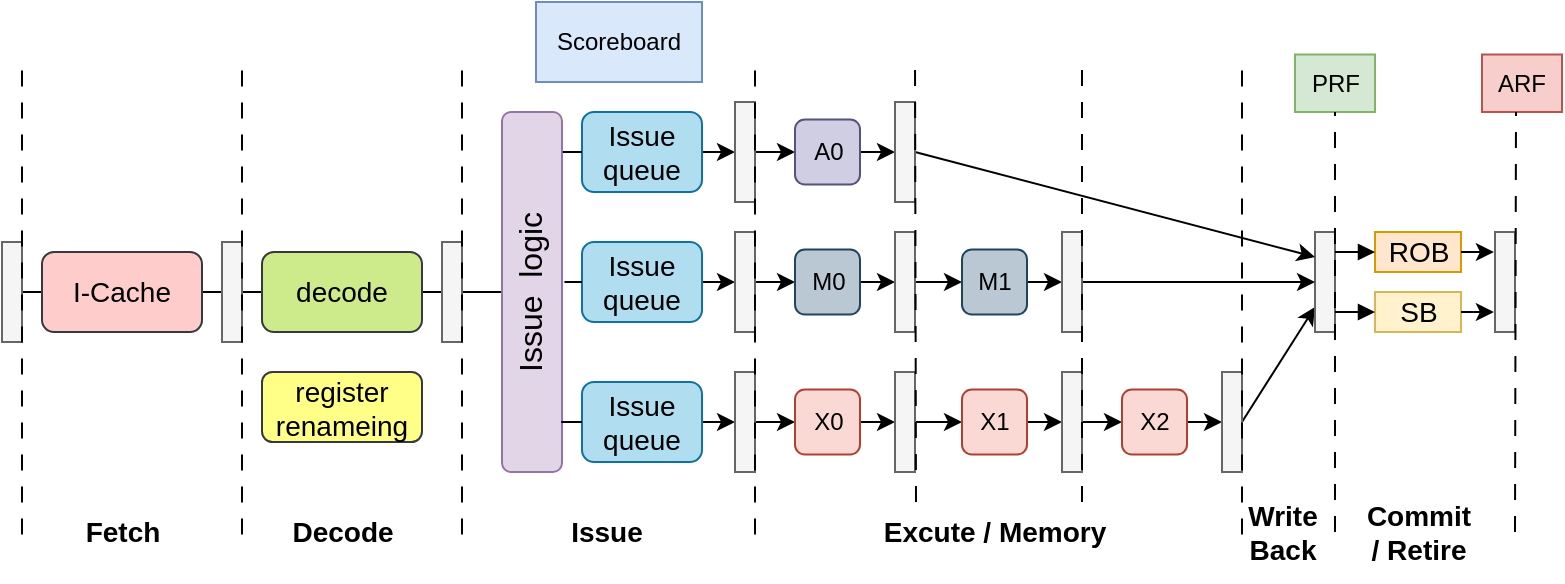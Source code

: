 <mxfile version="26.1.0">
  <diagram name="Page-1" id="PEihdVFykT0yfnFdAFU1">
    <mxGraphModel dx="1188" dy="629" grid="1" gridSize="10" guides="1" tooltips="1" connect="1" arrows="1" fold="1" page="1" pageScale="1" pageWidth="827" pageHeight="1169" math="0" shadow="0">
      <root>
        <mxCell id="0" />
        <mxCell id="1" parent="0" />
        <mxCell id="SuRgPydzzCLbiLzEMDbJ-7" style="edgeStyle=orthogonalEdgeStyle;rounded=0;orthogonalLoop=1;jettySize=auto;html=1;exitX=1;exitY=0.5;exitDx=0;exitDy=0;entryX=0;entryY=0.5;entryDx=0;entryDy=0;endArrow=none;startFill=0;" edge="1" parent="1" source="SuRgPydzzCLbiLzEMDbJ-1" target="SuRgPydzzCLbiLzEMDbJ-2">
          <mxGeometry relative="1" as="geometry" />
        </mxCell>
        <mxCell id="SuRgPydzzCLbiLzEMDbJ-1" value="" style="rounded=0;whiteSpace=wrap;html=1;fillColor=#f5f5f5;fontColor=#333333;strokeColor=#666666;" vertex="1" parent="1">
          <mxGeometry x="30" y="150" width="10" height="50" as="geometry" />
        </mxCell>
        <mxCell id="SuRgPydzzCLbiLzEMDbJ-42" style="edgeStyle=orthogonalEdgeStyle;rounded=0;orthogonalLoop=1;jettySize=auto;html=1;exitX=1;exitY=0.5;exitDx=0;exitDy=0;entryX=0;entryY=0.5;entryDx=0;entryDy=0;endArrow=none;startFill=0;" edge="1" parent="1" source="SuRgPydzzCLbiLzEMDbJ-2" target="SuRgPydzzCLbiLzEMDbJ-3">
          <mxGeometry relative="1" as="geometry" />
        </mxCell>
        <mxCell id="SuRgPydzzCLbiLzEMDbJ-2" value="&lt;font style=&quot;font-size: 14px;&quot;&gt;I-Cache&lt;/font&gt;" style="rounded=1;whiteSpace=wrap;html=1;fillColor=#ffcccc;strokeColor=#36393d;" vertex="1" parent="1">
          <mxGeometry x="50" y="155" width="80" height="40" as="geometry" />
        </mxCell>
        <mxCell id="SuRgPydzzCLbiLzEMDbJ-51" style="edgeStyle=orthogonalEdgeStyle;rounded=0;orthogonalLoop=1;jettySize=auto;html=1;exitX=1;exitY=0.5;exitDx=0;exitDy=0;entryX=0;entryY=0.5;entryDx=0;entryDy=0;endArrow=none;startFill=0;" edge="1" parent="1" source="SuRgPydzzCLbiLzEMDbJ-3" target="SuRgPydzzCLbiLzEMDbJ-4">
          <mxGeometry relative="1" as="geometry" />
        </mxCell>
        <mxCell id="SuRgPydzzCLbiLzEMDbJ-3" value="" style="rounded=0;whiteSpace=wrap;html=1;fillColor=#f5f5f5;fontColor=#333333;strokeColor=#666666;" vertex="1" parent="1">
          <mxGeometry x="140" y="150" width="10" height="50" as="geometry" />
        </mxCell>
        <mxCell id="SuRgPydzzCLbiLzEMDbJ-52" style="edgeStyle=orthogonalEdgeStyle;rounded=0;orthogonalLoop=1;jettySize=auto;html=1;exitX=1;exitY=0.5;exitDx=0;exitDy=0;entryX=0;entryY=0.5;entryDx=0;entryDy=0;endArrow=none;startFill=0;" edge="1" parent="1" source="SuRgPydzzCLbiLzEMDbJ-4" target="SuRgPydzzCLbiLzEMDbJ-5">
          <mxGeometry relative="1" as="geometry" />
        </mxCell>
        <mxCell id="SuRgPydzzCLbiLzEMDbJ-4" value="&lt;font style=&quot;font-size: 14px;&quot;&gt;decode&lt;/font&gt;" style="rounded=1;whiteSpace=wrap;html=1;fillColor=#cdeb8b;strokeColor=#36393d;" vertex="1" parent="1">
          <mxGeometry x="160" y="155" width="80" height="40" as="geometry" />
        </mxCell>
        <mxCell id="SuRgPydzzCLbiLzEMDbJ-53" style="edgeStyle=orthogonalEdgeStyle;rounded=0;orthogonalLoop=1;jettySize=auto;html=1;exitX=1;exitY=0.5;exitDx=0;exitDy=0;entryX=0;entryY=0.5;entryDx=0;entryDy=0;endArrow=none;startFill=0;" edge="1" parent="1" source="SuRgPydzzCLbiLzEMDbJ-5" target="SuRgPydzzCLbiLzEMDbJ-6">
          <mxGeometry relative="1" as="geometry" />
        </mxCell>
        <mxCell id="SuRgPydzzCLbiLzEMDbJ-5" value="" style="rounded=0;whiteSpace=wrap;html=1;fillColor=#f5f5f5;fontColor=#333333;strokeColor=#666666;" vertex="1" parent="1">
          <mxGeometry x="250" y="150" width="10" height="50" as="geometry" />
        </mxCell>
        <mxCell id="SuRgPydzzCLbiLzEMDbJ-6" value="&lt;font style=&quot;font-size: 16px;&quot;&gt;Issue&amp;nbsp; logic&lt;/font&gt;" style="rounded=1;whiteSpace=wrap;html=1;textDirection=vertical-rl;direction=west;flipV=1;flipH=1;arcSize=15;labelPosition=center;verticalLabelPosition=middle;align=center;verticalAlign=middle;labelBorderColor=none;rotation=180;fillColor=#e1d5e7;strokeColor=#9673a6;" vertex="1" parent="1">
          <mxGeometry x="280" y="85" width="30" height="180" as="geometry" />
        </mxCell>
        <mxCell id="SuRgPydzzCLbiLzEMDbJ-77" style="edgeStyle=orthogonalEdgeStyle;rounded=0;orthogonalLoop=1;jettySize=auto;html=1;exitX=1;exitY=0.5;exitDx=0;exitDy=0;entryX=0;entryY=0.5;entryDx=0;entryDy=0;" edge="1" parent="1" source="SuRgPydzzCLbiLzEMDbJ-13" target="SuRgPydzzCLbiLzEMDbJ-73">
          <mxGeometry relative="1" as="geometry" />
        </mxCell>
        <mxCell id="SuRgPydzzCLbiLzEMDbJ-13" value="&lt;font style=&quot;font-size: 14px;&quot;&gt;Issue&lt;br&gt;queue&lt;/font&gt;" style="rounded=1;whiteSpace=wrap;html=1;fillColor=#b1ddf0;strokeColor=#10739e;" vertex="1" parent="1">
          <mxGeometry x="320" y="85" width="60" height="40" as="geometry" />
        </mxCell>
        <mxCell id="SuRgPydzzCLbiLzEMDbJ-71" style="edgeStyle=orthogonalEdgeStyle;rounded=0;orthogonalLoop=1;jettySize=auto;html=1;exitX=1;exitY=0.5;exitDx=0;exitDy=0;entryX=0;entryY=0.5;entryDx=0;entryDy=0;" edge="1" parent="1" source="SuRgPydzzCLbiLzEMDbJ-14" target="SuRgPydzzCLbiLzEMDbJ-58">
          <mxGeometry relative="1" as="geometry" />
        </mxCell>
        <mxCell id="SuRgPydzzCLbiLzEMDbJ-14" value="&lt;font style=&quot;font-size: 14px;&quot;&gt;Issue&lt;br&gt;queue&lt;/font&gt;" style="rounded=1;whiteSpace=wrap;html=1;fillColor=#b1ddf0;strokeColor=#10739e;" vertex="1" parent="1">
          <mxGeometry x="320" y="150" width="60" height="40" as="geometry" />
        </mxCell>
        <mxCell id="SuRgPydzzCLbiLzEMDbJ-22" style="edgeStyle=orthogonalEdgeStyle;rounded=0;orthogonalLoop=1;jettySize=auto;html=1;exitX=1;exitY=0.5;exitDx=0;exitDy=0;entryX=0;entryY=0.5;entryDx=0;entryDy=0;" edge="1" parent="1" source="SuRgPydzzCLbiLzEMDbJ-15" target="SuRgPydzzCLbiLzEMDbJ-18">
          <mxGeometry relative="1" as="geometry" />
        </mxCell>
        <mxCell id="SuRgPydzzCLbiLzEMDbJ-15" value="&lt;font style=&quot;font-size: 14px;&quot;&gt;Issue&lt;br&gt;queue&lt;/font&gt;" style="rounded=1;whiteSpace=wrap;html=1;fillColor=#b1ddf0;strokeColor=#10739e;" vertex="1" parent="1">
          <mxGeometry x="320" y="220" width="60" height="40" as="geometry" />
        </mxCell>
        <mxCell id="SuRgPydzzCLbiLzEMDbJ-21" style="edgeStyle=orthogonalEdgeStyle;rounded=0;orthogonalLoop=1;jettySize=auto;html=1;exitX=1;exitY=0.5;exitDx=0;exitDy=0;entryX=0;entryY=0.5;entryDx=0;entryDy=0;" edge="1" parent="1" source="SuRgPydzzCLbiLzEMDbJ-18" target="SuRgPydzzCLbiLzEMDbJ-19">
          <mxGeometry relative="1" as="geometry" />
        </mxCell>
        <mxCell id="SuRgPydzzCLbiLzEMDbJ-18" value="" style="rounded=0;whiteSpace=wrap;html=1;fillColor=#f5f5f5;fontColor=#333333;strokeColor=#666666;" vertex="1" parent="1">
          <mxGeometry x="396.5" y="215" width="10" height="50" as="geometry" />
        </mxCell>
        <mxCell id="SuRgPydzzCLbiLzEMDbJ-34" style="edgeStyle=orthogonalEdgeStyle;rounded=0;orthogonalLoop=1;jettySize=auto;html=1;exitX=1;exitY=0.5;exitDx=0;exitDy=0;entryX=0;entryY=0.5;entryDx=0;entryDy=0;" edge="1" parent="1" source="SuRgPydzzCLbiLzEMDbJ-19" target="SuRgPydzzCLbiLzEMDbJ-20">
          <mxGeometry relative="1" as="geometry" />
        </mxCell>
        <mxCell id="SuRgPydzzCLbiLzEMDbJ-19" value="X0" style="whiteSpace=wrap;html=1;aspect=fixed;rounded=1;fillColor=#fad9d5;strokeColor=#ae4132;" vertex="1" parent="1">
          <mxGeometry x="426.5" y="223.75" width="32.5" height="32.5" as="geometry" />
        </mxCell>
        <mxCell id="SuRgPydzzCLbiLzEMDbJ-48" style="edgeStyle=orthogonalEdgeStyle;rounded=0;orthogonalLoop=1;jettySize=auto;html=1;exitX=1;exitY=0.5;exitDx=0;exitDy=0;entryX=0;entryY=0.5;entryDx=0;entryDy=0;" edge="1" parent="1" source="SuRgPydzzCLbiLzEMDbJ-20" target="SuRgPydzzCLbiLzEMDbJ-36">
          <mxGeometry relative="1" as="geometry" />
        </mxCell>
        <mxCell id="SuRgPydzzCLbiLzEMDbJ-20" value="" style="rounded=0;whiteSpace=wrap;html=1;fillColor=#f5f5f5;fontColor=#333333;strokeColor=#666666;" vertex="1" parent="1">
          <mxGeometry x="476.5" y="215" width="10" height="50" as="geometry" />
        </mxCell>
        <mxCell id="SuRgPydzzCLbiLzEMDbJ-35" style="edgeStyle=orthogonalEdgeStyle;rounded=0;orthogonalLoop=1;jettySize=auto;html=1;exitX=1;exitY=0.5;exitDx=0;exitDy=0;entryX=0;entryY=0.5;entryDx=0;entryDy=0;" edge="1" parent="1" source="SuRgPydzzCLbiLzEMDbJ-36" target="SuRgPydzzCLbiLzEMDbJ-37">
          <mxGeometry relative="1" as="geometry" />
        </mxCell>
        <mxCell id="SuRgPydzzCLbiLzEMDbJ-36" value="X1" style="whiteSpace=wrap;html=1;aspect=fixed;rounded=1;fillColor=#fad9d5;strokeColor=#ae4132;" vertex="1" parent="1">
          <mxGeometry x="510" y="223.75" width="32.5" height="32.5" as="geometry" />
        </mxCell>
        <mxCell id="SuRgPydzzCLbiLzEMDbJ-49" style="edgeStyle=orthogonalEdgeStyle;rounded=0;orthogonalLoop=1;jettySize=auto;html=1;exitX=1;exitY=0.5;exitDx=0;exitDy=0;entryX=0;entryY=0.5;entryDx=0;entryDy=0;" edge="1" parent="1" source="SuRgPydzzCLbiLzEMDbJ-37" target="SuRgPydzzCLbiLzEMDbJ-39">
          <mxGeometry relative="1" as="geometry" />
        </mxCell>
        <mxCell id="SuRgPydzzCLbiLzEMDbJ-37" value="" style="rounded=0;whiteSpace=wrap;html=1;fillColor=#f5f5f5;fontColor=#333333;strokeColor=#666666;" vertex="1" parent="1">
          <mxGeometry x="560" y="215" width="10" height="50" as="geometry" />
        </mxCell>
        <mxCell id="SuRgPydzzCLbiLzEMDbJ-38" style="edgeStyle=orthogonalEdgeStyle;rounded=0;orthogonalLoop=1;jettySize=auto;html=1;exitX=1;exitY=0.5;exitDx=0;exitDy=0;entryX=0;entryY=0.5;entryDx=0;entryDy=0;" edge="1" parent="1" source="SuRgPydzzCLbiLzEMDbJ-39" target="SuRgPydzzCLbiLzEMDbJ-40">
          <mxGeometry relative="1" as="geometry" />
        </mxCell>
        <mxCell id="SuRgPydzzCLbiLzEMDbJ-39" value="X2" style="whiteSpace=wrap;html=1;aspect=fixed;rounded=1;fillColor=#fad9d5;strokeColor=#ae4132;" vertex="1" parent="1">
          <mxGeometry x="590" y="223.75" width="32.5" height="32.5" as="geometry" />
        </mxCell>
        <mxCell id="SuRgPydzzCLbiLzEMDbJ-50" style="rounded=0;orthogonalLoop=1;jettySize=auto;html=1;exitX=1;exitY=0.5;exitDx=0;exitDy=0;entryX=0;entryY=0.75;entryDx=0;entryDy=0;" edge="1" parent="1" source="SuRgPydzzCLbiLzEMDbJ-40" target="SuRgPydzzCLbiLzEMDbJ-44">
          <mxGeometry relative="1" as="geometry" />
        </mxCell>
        <mxCell id="SuRgPydzzCLbiLzEMDbJ-40" value="" style="rounded=0;whiteSpace=wrap;html=1;fillColor=#f5f5f5;fontColor=#333333;strokeColor=#666666;" vertex="1" parent="1">
          <mxGeometry x="640" y="215" width="10" height="50" as="geometry" />
        </mxCell>
        <mxCell id="SuRgPydzzCLbiLzEMDbJ-44" value="" style="rounded=0;whiteSpace=wrap;html=1;fillColor=#f5f5f5;fontColor=#333333;strokeColor=#666666;" vertex="1" parent="1">
          <mxGeometry x="686.5" y="145" width="10" height="50" as="geometry" />
        </mxCell>
        <mxCell id="SuRgPydzzCLbiLzEMDbJ-45" value="&lt;font style=&quot;font-size: 14px;&quot;&gt;ROB&lt;/font&gt;" style="rounded=0;whiteSpace=wrap;html=1;fillColor=#ffe6cc;strokeColor=#d79b00;" vertex="1" parent="1">
          <mxGeometry x="716.5" y="145" width="43" height="20" as="geometry" />
        </mxCell>
        <mxCell id="SuRgPydzzCLbiLzEMDbJ-46" value="&lt;font style=&quot;font-size: 14px;&quot;&gt;SB&lt;/font&gt;" style="rounded=0;whiteSpace=wrap;html=1;fillColor=#fff2cc;strokeColor=#d6b656;" vertex="1" parent="1">
          <mxGeometry x="716.5" y="175" width="43" height="20" as="geometry" />
        </mxCell>
        <mxCell id="SuRgPydzzCLbiLzEMDbJ-47" value="" style="rounded=0;whiteSpace=wrap;html=1;fillColor=#f5f5f5;fontColor=#333333;strokeColor=#666666;" vertex="1" parent="1">
          <mxGeometry x="776.5" y="145" width="10" height="50" as="geometry" />
        </mxCell>
        <mxCell id="SuRgPydzzCLbiLzEMDbJ-54" style="edgeStyle=orthogonalEdgeStyle;rounded=0;orthogonalLoop=1;jettySize=auto;html=1;exitX=0;exitY=0.5;exitDx=0;exitDy=0;entryX=-0.013;entryY=0.886;entryDx=0;entryDy=0;entryPerimeter=0;endArrow=none;startFill=0;" edge="1" parent="1" source="SuRgPydzzCLbiLzEMDbJ-13" target="SuRgPydzzCLbiLzEMDbJ-6">
          <mxGeometry relative="1" as="geometry" />
        </mxCell>
        <mxCell id="SuRgPydzzCLbiLzEMDbJ-55" style="edgeStyle=orthogonalEdgeStyle;rounded=0;orthogonalLoop=1;jettySize=auto;html=1;exitX=0;exitY=0.5;exitDx=0;exitDy=0;entryX=-0.04;entryY=0.526;entryDx=0;entryDy=0;entryPerimeter=0;endArrow=none;startFill=0;" edge="1" parent="1" source="SuRgPydzzCLbiLzEMDbJ-14" target="SuRgPydzzCLbiLzEMDbJ-6">
          <mxGeometry relative="1" as="geometry" />
        </mxCell>
        <mxCell id="SuRgPydzzCLbiLzEMDbJ-56" style="edgeStyle=orthogonalEdgeStyle;rounded=0;orthogonalLoop=1;jettySize=auto;html=1;exitX=0;exitY=0.5;exitDx=0;exitDy=0;entryX=0.013;entryY=0.143;entryDx=0;entryDy=0;entryPerimeter=0;endArrow=none;startFill=0;" edge="1" parent="1" source="SuRgPydzzCLbiLzEMDbJ-15" target="SuRgPydzzCLbiLzEMDbJ-6">
          <mxGeometry relative="1" as="geometry" />
        </mxCell>
        <mxCell id="SuRgPydzzCLbiLzEMDbJ-57" style="edgeStyle=orthogonalEdgeStyle;rounded=0;orthogonalLoop=1;jettySize=auto;html=1;exitX=1;exitY=0.5;exitDx=0;exitDy=0;entryX=0;entryY=0.5;entryDx=0;entryDy=0;" edge="1" parent="1" source="SuRgPydzzCLbiLzEMDbJ-58" target="SuRgPydzzCLbiLzEMDbJ-60">
          <mxGeometry relative="1" as="geometry" />
        </mxCell>
        <mxCell id="SuRgPydzzCLbiLzEMDbJ-58" value="" style="rounded=0;whiteSpace=wrap;html=1;fillColor=#f5f5f5;fontColor=#333333;strokeColor=#666666;" vertex="1" parent="1">
          <mxGeometry x="396.5" y="145" width="10" height="50" as="geometry" />
        </mxCell>
        <mxCell id="SuRgPydzzCLbiLzEMDbJ-59" style="edgeStyle=orthogonalEdgeStyle;rounded=0;orthogonalLoop=1;jettySize=auto;html=1;exitX=1;exitY=0.5;exitDx=0;exitDy=0;entryX=0;entryY=0.5;entryDx=0;entryDy=0;" edge="1" parent="1" source="SuRgPydzzCLbiLzEMDbJ-60" target="SuRgPydzzCLbiLzEMDbJ-62">
          <mxGeometry relative="1" as="geometry" />
        </mxCell>
        <mxCell id="SuRgPydzzCLbiLzEMDbJ-60" value="M0" style="whiteSpace=wrap;html=1;aspect=fixed;rounded=1;fillColor=#bac8d3;strokeColor=#23445d;" vertex="1" parent="1">
          <mxGeometry x="426.5" y="153.75" width="32.5" height="32.5" as="geometry" />
        </mxCell>
        <mxCell id="SuRgPydzzCLbiLzEMDbJ-61" style="edgeStyle=orthogonalEdgeStyle;rounded=0;orthogonalLoop=1;jettySize=auto;html=1;exitX=1;exitY=0.5;exitDx=0;exitDy=0;entryX=0;entryY=0.5;entryDx=0;entryDy=0;" edge="1" parent="1" source="SuRgPydzzCLbiLzEMDbJ-62" target="SuRgPydzzCLbiLzEMDbJ-64">
          <mxGeometry relative="1" as="geometry" />
        </mxCell>
        <mxCell id="SuRgPydzzCLbiLzEMDbJ-62" value="" style="rounded=0;whiteSpace=wrap;html=1;fillColor=#f5f5f5;fontColor=#333333;strokeColor=#666666;" vertex="1" parent="1">
          <mxGeometry x="476.5" y="145" width="10" height="50" as="geometry" />
        </mxCell>
        <mxCell id="SuRgPydzzCLbiLzEMDbJ-63" style="edgeStyle=orthogonalEdgeStyle;rounded=0;orthogonalLoop=1;jettySize=auto;html=1;exitX=1;exitY=0.5;exitDx=0;exitDy=0;entryX=0;entryY=0.5;entryDx=0;entryDy=0;" edge="1" parent="1" source="SuRgPydzzCLbiLzEMDbJ-64" target="SuRgPydzzCLbiLzEMDbJ-66">
          <mxGeometry relative="1" as="geometry" />
        </mxCell>
        <mxCell id="SuRgPydzzCLbiLzEMDbJ-64" value="M1" style="whiteSpace=wrap;html=1;aspect=fixed;rounded=1;fillColor=#bac8d3;strokeColor=#23445d;" vertex="1" parent="1">
          <mxGeometry x="510" y="153.75" width="32.5" height="32.5" as="geometry" />
        </mxCell>
        <mxCell id="SuRgPydzzCLbiLzEMDbJ-70" style="edgeStyle=orthogonalEdgeStyle;rounded=0;orthogonalLoop=1;jettySize=auto;html=1;exitX=1;exitY=0.5;exitDx=0;exitDy=0;entryX=0;entryY=0.5;entryDx=0;entryDy=0;" edge="1" parent="1" source="SuRgPydzzCLbiLzEMDbJ-66" target="SuRgPydzzCLbiLzEMDbJ-44">
          <mxGeometry relative="1" as="geometry" />
        </mxCell>
        <mxCell id="SuRgPydzzCLbiLzEMDbJ-66" value="" style="rounded=0;whiteSpace=wrap;html=1;fillColor=#f5f5f5;fontColor=#333333;strokeColor=#666666;" vertex="1" parent="1">
          <mxGeometry x="560" y="145" width="10" height="50" as="geometry" />
        </mxCell>
        <mxCell id="SuRgPydzzCLbiLzEMDbJ-72" style="edgeStyle=orthogonalEdgeStyle;rounded=0;orthogonalLoop=1;jettySize=auto;html=1;exitX=1;exitY=0.5;exitDx=0;exitDy=0;entryX=0;entryY=0.5;entryDx=0;entryDy=0;" edge="1" parent="1" source="SuRgPydzzCLbiLzEMDbJ-73" target="SuRgPydzzCLbiLzEMDbJ-75">
          <mxGeometry relative="1" as="geometry" />
        </mxCell>
        <mxCell id="SuRgPydzzCLbiLzEMDbJ-73" value="" style="rounded=0;whiteSpace=wrap;html=1;fillColor=#f5f5f5;fontColor=#333333;strokeColor=#666666;" vertex="1" parent="1">
          <mxGeometry x="396.5" y="80" width="10" height="50" as="geometry" />
        </mxCell>
        <mxCell id="SuRgPydzzCLbiLzEMDbJ-74" style="edgeStyle=orthogonalEdgeStyle;rounded=0;orthogonalLoop=1;jettySize=auto;html=1;exitX=1;exitY=0.5;exitDx=0;exitDy=0;entryX=0;entryY=0.5;entryDx=0;entryDy=0;" edge="1" parent="1" source="SuRgPydzzCLbiLzEMDbJ-75" target="SuRgPydzzCLbiLzEMDbJ-76">
          <mxGeometry relative="1" as="geometry" />
        </mxCell>
        <mxCell id="SuRgPydzzCLbiLzEMDbJ-75" value="A0" style="whiteSpace=wrap;html=1;aspect=fixed;rounded=1;fillColor=#d0cee2;strokeColor=#56517e;" vertex="1" parent="1">
          <mxGeometry x="426.5" y="88.75" width="32.5" height="32.5" as="geometry" />
        </mxCell>
        <mxCell id="SuRgPydzzCLbiLzEMDbJ-78" style="rounded=0;orthogonalLoop=1;jettySize=auto;html=1;exitX=1;exitY=0.5;exitDx=0;exitDy=0;entryX=0;entryY=0.25;entryDx=0;entryDy=0;" edge="1" parent="1" source="SuRgPydzzCLbiLzEMDbJ-76" target="SuRgPydzzCLbiLzEMDbJ-44">
          <mxGeometry relative="1" as="geometry" />
        </mxCell>
        <mxCell id="SuRgPydzzCLbiLzEMDbJ-76" value="" style="rounded=0;whiteSpace=wrap;html=1;fillColor=#f5f5f5;fontColor=#333333;strokeColor=#666666;" vertex="1" parent="1">
          <mxGeometry x="476.5" y="80" width="10" height="50" as="geometry" />
        </mxCell>
        <mxCell id="SuRgPydzzCLbiLzEMDbJ-79" style="edgeStyle=orthogonalEdgeStyle;rounded=0;orthogonalLoop=1;jettySize=auto;html=1;exitX=0;exitY=0.5;exitDx=0;exitDy=0;entryX=1;entryY=0.2;entryDx=0;entryDy=0;entryPerimeter=0;startArrow=block;startFill=1;endArrow=none;" edge="1" parent="1" source="SuRgPydzzCLbiLzEMDbJ-45" target="SuRgPydzzCLbiLzEMDbJ-44">
          <mxGeometry relative="1" as="geometry" />
        </mxCell>
        <mxCell id="SuRgPydzzCLbiLzEMDbJ-81" style="edgeStyle=orthogonalEdgeStyle;rounded=0;orthogonalLoop=1;jettySize=auto;html=1;entryX=1;entryY=0.817;entryDx=0;entryDy=0;entryPerimeter=0;endArrow=none;startFill=1;startArrow=block;" edge="1" parent="1" source="SuRgPydzzCLbiLzEMDbJ-46" target="SuRgPydzzCLbiLzEMDbJ-44">
          <mxGeometry relative="1" as="geometry" />
        </mxCell>
        <mxCell id="SuRgPydzzCLbiLzEMDbJ-82" style="edgeStyle=orthogonalEdgeStyle;rounded=0;orthogonalLoop=1;jettySize=auto;html=1;exitX=1;exitY=0.5;exitDx=0;exitDy=0;entryX=-0.056;entryY=0.2;entryDx=0;entryDy=0;entryPerimeter=0;" edge="1" parent="1" source="SuRgPydzzCLbiLzEMDbJ-45" target="SuRgPydzzCLbiLzEMDbJ-47">
          <mxGeometry relative="1" as="geometry" />
        </mxCell>
        <mxCell id="SuRgPydzzCLbiLzEMDbJ-83" style="edgeStyle=orthogonalEdgeStyle;rounded=0;orthogonalLoop=1;jettySize=auto;html=1;exitX=1;exitY=0.5;exitDx=0;exitDy=0;entryX=-0.056;entryY=0.8;entryDx=0;entryDy=0;entryPerimeter=0;" edge="1" parent="1" source="SuRgPydzzCLbiLzEMDbJ-46" target="SuRgPydzzCLbiLzEMDbJ-47">
          <mxGeometry relative="1" as="geometry" />
        </mxCell>
        <mxCell id="SuRgPydzzCLbiLzEMDbJ-84" value="Scoreboard" style="rounded=0;whiteSpace=wrap;html=1;fillColor=#dae8fc;strokeColor=#6c8ebf;" vertex="1" parent="1">
          <mxGeometry x="297" y="30" width="83" height="40" as="geometry" />
        </mxCell>
        <mxCell id="SuRgPydzzCLbiLzEMDbJ-85" value="PRF" style="rounded=0;whiteSpace=wrap;html=1;fillColor=#d5e8d4;strokeColor=#82b366;" vertex="1" parent="1">
          <mxGeometry x="676.5" y="56.25" width="40" height="28.75" as="geometry" />
        </mxCell>
        <mxCell id="SuRgPydzzCLbiLzEMDbJ-86" value="ARF" style="rounded=0;whiteSpace=wrap;html=1;fillColor=#f8cecc;strokeColor=#b85450;" vertex="1" parent="1">
          <mxGeometry x="770" y="56.25" width="40" height="28.75" as="geometry" />
        </mxCell>
        <mxCell id="SuRgPydzzCLbiLzEMDbJ-87" value="&lt;font style=&quot;font-size: 14px;&quot;&gt;register&lt;br&gt;renameing&lt;/font&gt;" style="rounded=1;whiteSpace=wrap;html=1;fillColor=#ffff88;strokeColor=#36393d;" vertex="1" parent="1">
          <mxGeometry x="160" y="215" width="80" height="35" as="geometry" />
        </mxCell>
        <mxCell id="SuRgPydzzCLbiLzEMDbJ-88" value="" style="endArrow=none;dashed=1;html=1;rounded=0;dashPattern=8 8;" edge="1" parent="1">
          <mxGeometry width="50" height="50" relative="1" as="geometry">
            <mxPoint x="40" y="296.25" as="sourcePoint" />
            <mxPoint x="40" y="56.25" as="targetPoint" />
          </mxGeometry>
        </mxCell>
        <mxCell id="SuRgPydzzCLbiLzEMDbJ-89" value="" style="endArrow=none;dashed=1;html=1;rounded=0;dashPattern=8 8;" edge="1" parent="1">
          <mxGeometry width="50" height="50" relative="1" as="geometry">
            <mxPoint x="150" y="296.25" as="sourcePoint" />
            <mxPoint x="150" y="56.25" as="targetPoint" />
          </mxGeometry>
        </mxCell>
        <mxCell id="SuRgPydzzCLbiLzEMDbJ-90" value="" style="endArrow=none;dashed=1;html=1;rounded=0;dashPattern=8 8;" edge="1" parent="1">
          <mxGeometry width="50" height="50" relative="1" as="geometry">
            <mxPoint x="260" y="296.25" as="sourcePoint" />
            <mxPoint x="260" y="56.25" as="targetPoint" />
          </mxGeometry>
        </mxCell>
        <mxCell id="SuRgPydzzCLbiLzEMDbJ-91" value="" style="endArrow=none;dashed=1;html=1;rounded=0;dashPattern=8 8;" edge="1" parent="1">
          <mxGeometry width="50" height="50" relative="1" as="geometry">
            <mxPoint x="406.5" y="296.25" as="sourcePoint" />
            <mxPoint x="406.5" y="56.25" as="targetPoint" />
          </mxGeometry>
        </mxCell>
        <mxCell id="SuRgPydzzCLbiLzEMDbJ-92" value="" style="endArrow=none;dashed=1;html=1;rounded=0;dashPattern=8 8;" edge="1" parent="1">
          <mxGeometry width="50" height="50" relative="1" as="geometry">
            <mxPoint x="487" y="280" as="sourcePoint" />
            <mxPoint x="486.5" y="56.25" as="targetPoint" />
          </mxGeometry>
        </mxCell>
        <mxCell id="SuRgPydzzCLbiLzEMDbJ-93" value="" style="endArrow=none;dashed=1;html=1;rounded=0;dashPattern=8 8;" edge="1" parent="1">
          <mxGeometry width="50" height="50" relative="1" as="geometry">
            <mxPoint x="570" y="280" as="sourcePoint" />
            <mxPoint x="570" y="56.25" as="targetPoint" />
          </mxGeometry>
        </mxCell>
        <mxCell id="SuRgPydzzCLbiLzEMDbJ-94" value="" style="endArrow=none;dashed=1;html=1;rounded=0;dashPattern=8 8;" edge="1" parent="1">
          <mxGeometry width="50" height="50" relative="1" as="geometry">
            <mxPoint x="650" y="296.25" as="sourcePoint" />
            <mxPoint x="650" y="56.25" as="targetPoint" />
          </mxGeometry>
        </mxCell>
        <mxCell id="SuRgPydzzCLbiLzEMDbJ-95" value="" style="endArrow=none;dashed=1;html=1;rounded=0;dashPattern=8 8;entryX=0.5;entryY=1;entryDx=0;entryDy=0;" edge="1" parent="1" target="SuRgPydzzCLbiLzEMDbJ-85">
          <mxGeometry width="50" height="50" relative="1" as="geometry">
            <mxPoint x="696.5" y="295" as="sourcePoint" />
            <mxPoint x="697" y="90" as="targetPoint" />
          </mxGeometry>
        </mxCell>
        <mxCell id="SuRgPydzzCLbiLzEMDbJ-96" value="" style="endArrow=none;dashed=1;html=1;rounded=0;dashPattern=8 8;entryX=0.5;entryY=1;entryDx=0;entryDy=0;" edge="1" parent="1">
          <mxGeometry width="50" height="50" relative="1" as="geometry">
            <mxPoint x="786.5" y="295" as="sourcePoint" />
            <mxPoint x="787" y="85" as="targetPoint" />
          </mxGeometry>
        </mxCell>
        <mxCell id="SuRgPydzzCLbiLzEMDbJ-97" value="&lt;b&gt;&lt;font style=&quot;font-size: 14px;&quot;&gt;Fetch&lt;/font&gt;&lt;/b&gt;" style="text;html=1;align=center;verticalAlign=middle;resizable=0;points=[];autosize=1;strokeColor=none;fillColor=none;" vertex="1" parent="1">
          <mxGeometry x="60" y="280" width="60" height="30" as="geometry" />
        </mxCell>
        <mxCell id="SuRgPydzzCLbiLzEMDbJ-99" value="&lt;b&gt;&lt;font style=&quot;font-size: 14px;&quot;&gt;Decode&lt;/font&gt;&lt;/b&gt;" style="text;html=1;align=center;verticalAlign=middle;resizable=0;points=[];autosize=1;strokeColor=none;fillColor=none;" vertex="1" parent="1">
          <mxGeometry x="165" y="280" width="70" height="30" as="geometry" />
        </mxCell>
        <mxCell id="SuRgPydzzCLbiLzEMDbJ-100" value="&lt;b&gt;&lt;font style=&quot;font-size: 14px;&quot;&gt;Issue&lt;/font&gt;&lt;/b&gt;" style="text;html=1;align=center;verticalAlign=middle;resizable=0;points=[];autosize=1;strokeColor=none;fillColor=none;" vertex="1" parent="1">
          <mxGeometry x="302" y="280" width="60" height="30" as="geometry" />
        </mxCell>
        <mxCell id="SuRgPydzzCLbiLzEMDbJ-101" value="&lt;b&gt;&lt;font style=&quot;font-size: 14px;&quot;&gt;Excute / Memory&lt;/font&gt;&lt;/b&gt;" style="text;html=1;align=center;verticalAlign=middle;resizable=0;points=[];autosize=1;strokeColor=none;fillColor=none;" vertex="1" parent="1">
          <mxGeometry x="461.25" y="280" width="130" height="30" as="geometry" />
        </mxCell>
        <mxCell id="SuRgPydzzCLbiLzEMDbJ-102" value="&lt;b&gt;&lt;font style=&quot;font-size: 14px;&quot;&gt;Write&lt;br&gt;Back&lt;/font&gt;&lt;/b&gt;" style="text;html=1;align=center;verticalAlign=middle;resizable=0;points=[];autosize=1;strokeColor=none;fillColor=none;" vertex="1" parent="1">
          <mxGeometry x="640" y="270" width="60" height="50" as="geometry" />
        </mxCell>
        <mxCell id="SuRgPydzzCLbiLzEMDbJ-103" value="&lt;span style=&quot;font-size: 14px;&quot;&gt;&lt;b&gt;Commit&lt;br&gt;/ Retire&lt;/b&gt;&lt;/span&gt;" style="text;html=1;align=center;verticalAlign=middle;resizable=0;points=[];autosize=1;strokeColor=none;fillColor=none;" vertex="1" parent="1">
          <mxGeometry x="698" y="270" width="80" height="50" as="geometry" />
        </mxCell>
      </root>
    </mxGraphModel>
  </diagram>
</mxfile>
